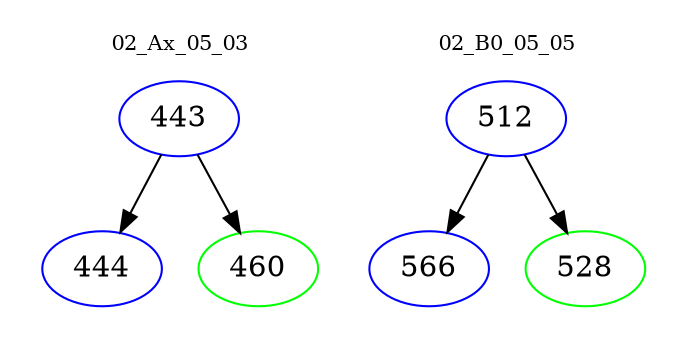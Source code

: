 digraph{
subgraph cluster_0 {
color = white
label = "02_Ax_05_03";
fontsize=10;
T0_443 [label="443", color="blue"]
T0_443 -> T0_444 [color="black"]
T0_444 [label="444", color="blue"]
T0_443 -> T0_460 [color="black"]
T0_460 [label="460", color="green"]
}
subgraph cluster_1 {
color = white
label = "02_B0_05_05";
fontsize=10;
T1_512 [label="512", color="blue"]
T1_512 -> T1_566 [color="black"]
T1_566 [label="566", color="blue"]
T1_512 -> T1_528 [color="black"]
T1_528 [label="528", color="green"]
}
}

